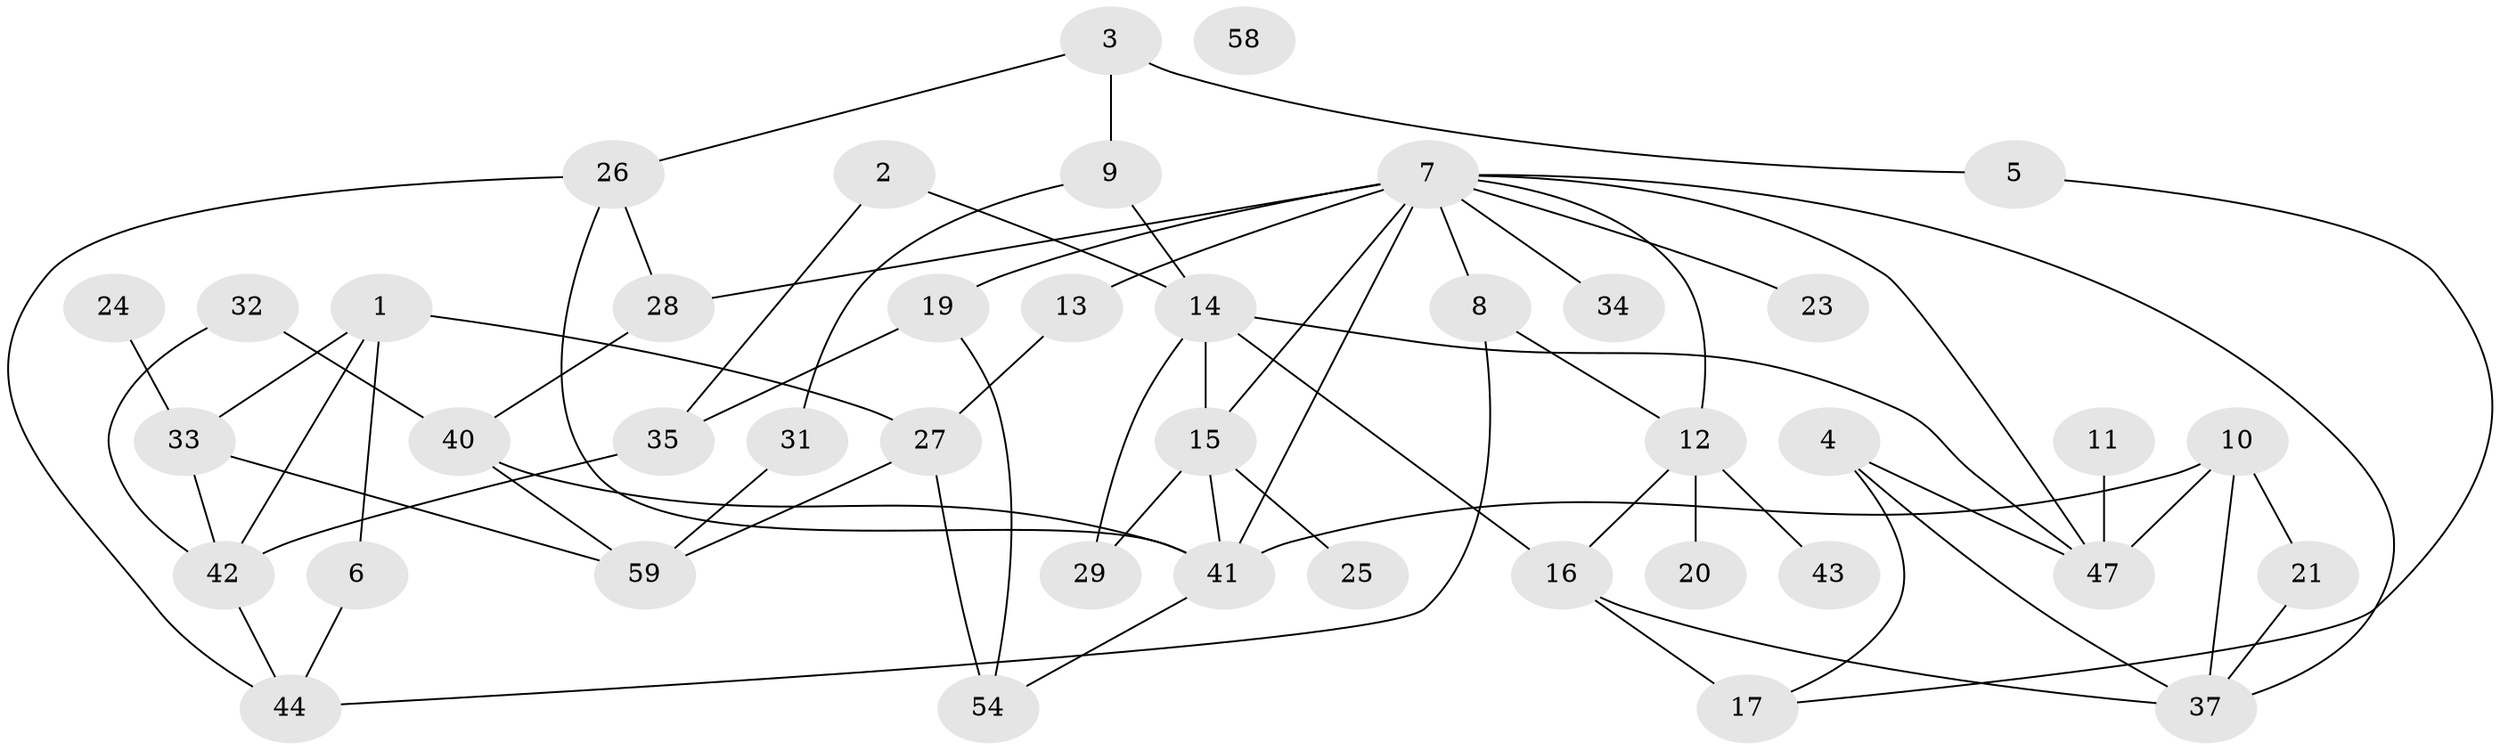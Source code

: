 // Generated by graph-tools (version 1.1) at 2025/23/03/03/25 07:23:24]
// undirected, 42 vertices, 67 edges
graph export_dot {
graph [start="1"]
  node [color=gray90,style=filled];
  1 [super="+60"];
  2;
  3 [super="+48"];
  4;
  5;
  6 [super="+38"];
  7 [super="+39"];
  8 [super="+30"];
  9;
  10 [super="+18"];
  11;
  12;
  13;
  14;
  15 [super="+22"];
  16 [super="+51"];
  17 [super="+49"];
  19 [super="+52"];
  20;
  21 [super="+36"];
  23;
  24;
  25;
  26 [super="+50"];
  27 [super="+55"];
  28;
  29;
  31;
  32;
  33;
  34;
  35 [super="+46"];
  37 [super="+57"];
  40;
  41 [super="+53"];
  42 [super="+45"];
  43;
  44;
  47 [super="+56"];
  54;
  58;
  59;
  1 -- 6;
  1 -- 33;
  1 -- 27;
  1 -- 42;
  2 -- 14;
  2 -- 35;
  3 -- 26;
  3 -- 9;
  3 -- 5;
  4 -- 17;
  4 -- 37;
  4 -- 47;
  5 -- 17;
  6 -- 44;
  7 -- 23;
  7 -- 28;
  7 -- 34;
  7 -- 19;
  7 -- 47;
  7 -- 37;
  7 -- 8;
  7 -- 41 [weight=2];
  7 -- 12;
  7 -- 13;
  7 -- 15;
  8 -- 44;
  8 -- 12;
  9 -- 14;
  9 -- 31;
  10 -- 37;
  10 -- 47 [weight=2];
  10 -- 41;
  10 -- 21;
  11 -- 47;
  12 -- 16;
  12 -- 20;
  12 -- 43;
  13 -- 27;
  14 -- 16;
  14 -- 29;
  14 -- 47;
  14 -- 15;
  15 -- 29;
  15 -- 41;
  15 -- 25;
  16 -- 17 [weight=2];
  16 -- 37;
  19 -- 54;
  19 -- 35;
  21 -- 37;
  24 -- 33;
  26 -- 28;
  26 -- 44;
  26 -- 41;
  27 -- 59;
  27 -- 54;
  28 -- 40;
  31 -- 59;
  32 -- 40;
  32 -- 42;
  33 -- 59;
  33 -- 42;
  35 -- 42;
  40 -- 59;
  40 -- 41;
  41 -- 54;
  42 -- 44;
}
